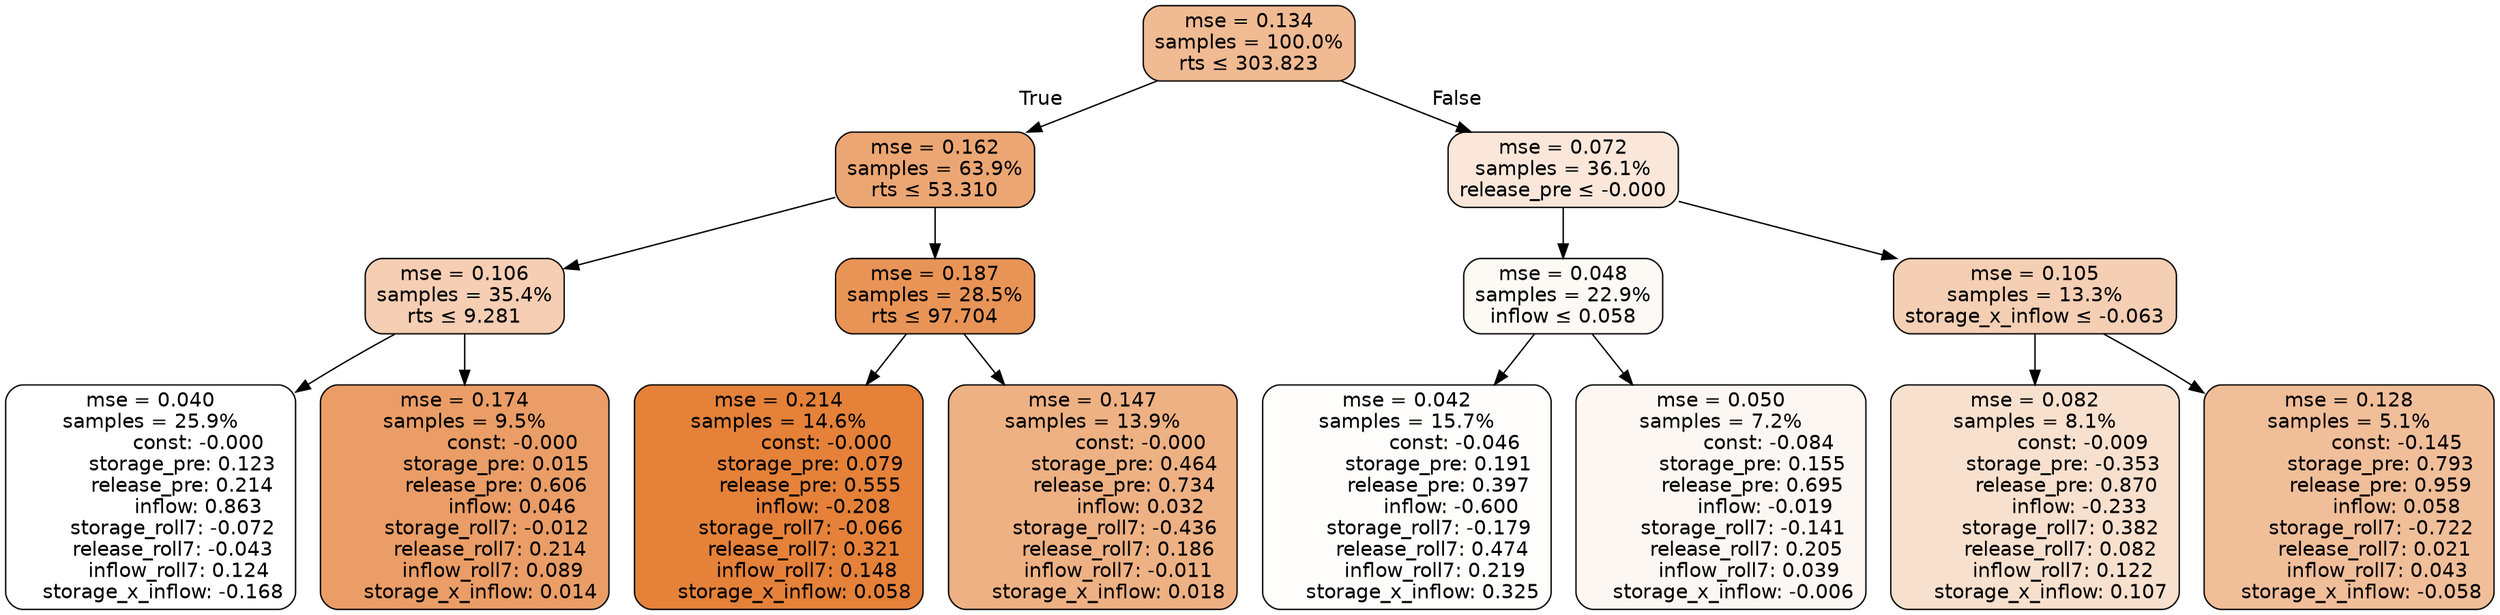digraph tree {
bgcolor="transparent"
node [shape=rectangle, style="filled, rounded", color="black", fontname=helvetica] ;
edge [fontname=helvetica] ;
	"0" [label="mse = 0.134
samples = 100.0%
rts &le; 303.823", fillcolor="#f0ba93"]
	"1" [label="mse = 0.162
samples = 63.9%
rts &le; 53.310", fillcolor="#eca673"]
	"2" [label="mse = 0.106
samples = 35.4%
rts &le; 9.281", fillcolor="#f5ceb3"]
	"3" [label="mse = 0.040
samples = 25.9%
               const: -0.000
          storage_pre: 0.123
          release_pre: 0.214
               inflow: 0.863
       storage_roll7: -0.072
       release_roll7: -0.043
         inflow_roll7: 0.124
    storage_x_inflow: -0.168", fillcolor="#ffffff"]
	"4" [label="mse = 0.174
samples = 9.5%
               const: -0.000
          storage_pre: 0.015
          release_pre: 0.606
               inflow: 0.046
       storage_roll7: -0.012
        release_roll7: 0.214
         inflow_roll7: 0.089
     storage_x_inflow: 0.014", fillcolor="#ea9d66"]
	"5" [label="mse = 0.187
samples = 28.5%
rts &le; 97.704", fillcolor="#e99457"]
	"6" [label="mse = 0.214
samples = 14.6%
               const: -0.000
          storage_pre: 0.079
          release_pre: 0.555
              inflow: -0.208
       storage_roll7: -0.066
        release_roll7: 0.321
         inflow_roll7: 0.148
     storage_x_inflow: 0.058", fillcolor="#e58139"]
	"7" [label="mse = 0.147
samples = 13.9%
               const: -0.000
          storage_pre: 0.464
          release_pre: 0.734
               inflow: 0.032
       storage_roll7: -0.436
        release_roll7: 0.186
        inflow_roll7: -0.011
     storage_x_inflow: 0.018", fillcolor="#eeb184"]
	"8" [label="mse = 0.072
samples = 36.1%
release_pre &le; -0.000", fillcolor="#fae7da"]
	"9" [label="mse = 0.048
samples = 22.9%
inflow &le; 0.058", fillcolor="#fdf9f5"]
	"10" [label="mse = 0.042
samples = 15.7%
               const: -0.046
          storage_pre: 0.191
          release_pre: 0.397
              inflow: -0.600
       storage_roll7: -0.179
        release_roll7: 0.474
         inflow_roll7: 0.219
     storage_x_inflow: 0.325", fillcolor="#fefdfc"]
	"11" [label="mse = 0.050
samples = 7.2%
               const: -0.084
          storage_pre: 0.155
          release_pre: 0.695
              inflow: -0.019
       storage_roll7: -0.141
        release_roll7: 0.205
         inflow_roll7: 0.039
    storage_x_inflow: -0.006", fillcolor="#fdf7f3"]
	"12" [label="mse = 0.105
samples = 13.3%
storage_x_inflow &le; -0.063", fillcolor="#f5cfb4"]
	"13" [label="mse = 0.082
samples = 8.1%
               const: -0.009
         storage_pre: -0.353
          release_pre: 0.870
              inflow: -0.233
        storage_roll7: 0.382
        release_roll7: 0.082
         inflow_roll7: 0.122
     storage_x_inflow: 0.107", fillcolor="#f8e0ce"]
	"14" [label="mse = 0.128
samples = 5.1%
               const: -0.145
          storage_pre: 0.793
          release_pre: 0.959
               inflow: 0.058
       storage_roll7: -0.722
        release_roll7: 0.021
         inflow_roll7: 0.043
    storage_x_inflow: -0.058", fillcolor="#f1be9a"]

	"0" -> "1" [labeldistance=2.5, labelangle=45, headlabel="True"]
	"1" -> "2"
	"2" -> "3"
	"2" -> "4"
	"1" -> "5"
	"5" -> "6"
	"5" -> "7"
	"0" -> "8" [labeldistance=2.5, labelangle=-45, headlabel="False"]
	"8" -> "9"
	"9" -> "10"
	"9" -> "11"
	"8" -> "12"
	"12" -> "13"
	"12" -> "14"
}